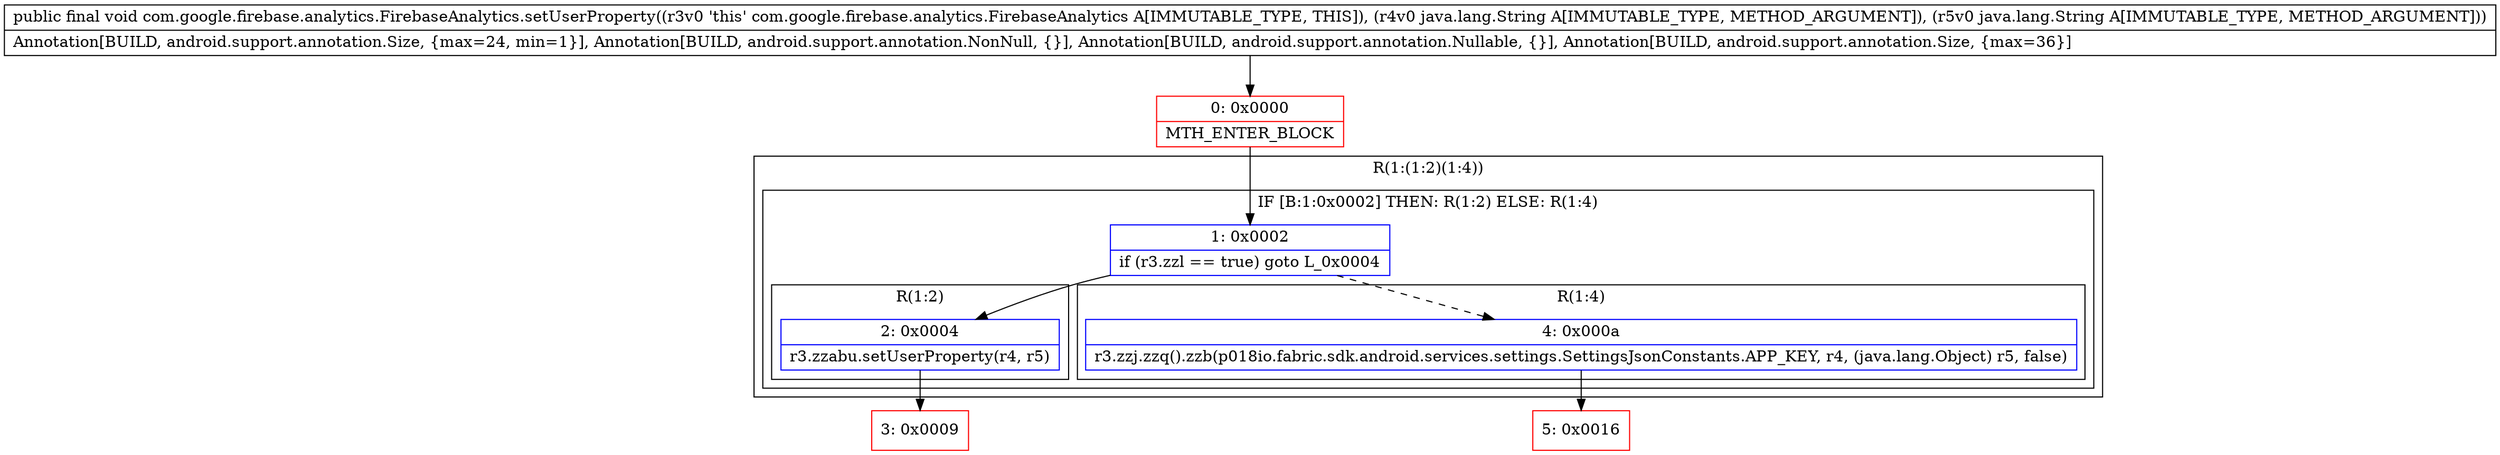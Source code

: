digraph "CFG forcom.google.firebase.analytics.FirebaseAnalytics.setUserProperty(Ljava\/lang\/String;Ljava\/lang\/String;)V" {
subgraph cluster_Region_1840169695 {
label = "R(1:(1:2)(1:4))";
node [shape=record,color=blue];
subgraph cluster_IfRegion_1269702880 {
label = "IF [B:1:0x0002] THEN: R(1:2) ELSE: R(1:4)";
node [shape=record,color=blue];
Node_1 [shape=record,label="{1\:\ 0x0002|if (r3.zzl == true) goto L_0x0004\l}"];
subgraph cluster_Region_1643180831 {
label = "R(1:2)";
node [shape=record,color=blue];
Node_2 [shape=record,label="{2\:\ 0x0004|r3.zzabu.setUserProperty(r4, r5)\l}"];
}
subgraph cluster_Region_602382737 {
label = "R(1:4)";
node [shape=record,color=blue];
Node_4 [shape=record,label="{4\:\ 0x000a|r3.zzj.zzq().zzb(p018io.fabric.sdk.android.services.settings.SettingsJsonConstants.APP_KEY, r4, (java.lang.Object) r5, false)\l}"];
}
}
}
Node_0 [shape=record,color=red,label="{0\:\ 0x0000|MTH_ENTER_BLOCK\l}"];
Node_3 [shape=record,color=red,label="{3\:\ 0x0009}"];
Node_5 [shape=record,color=red,label="{5\:\ 0x0016}"];
MethodNode[shape=record,label="{public final void com.google.firebase.analytics.FirebaseAnalytics.setUserProperty((r3v0 'this' com.google.firebase.analytics.FirebaseAnalytics A[IMMUTABLE_TYPE, THIS]), (r4v0 java.lang.String A[IMMUTABLE_TYPE, METHOD_ARGUMENT]), (r5v0 java.lang.String A[IMMUTABLE_TYPE, METHOD_ARGUMENT]))  | Annotation[BUILD, android.support.annotation.Size, \{max=24, min=1\}], Annotation[BUILD, android.support.annotation.NonNull, \{\}], Annotation[BUILD, android.support.annotation.Nullable, \{\}], Annotation[BUILD, android.support.annotation.Size, \{max=36\}]\l}"];
MethodNode -> Node_0;
Node_1 -> Node_2;
Node_1 -> Node_4[style=dashed];
Node_2 -> Node_3;
Node_4 -> Node_5;
Node_0 -> Node_1;
}

